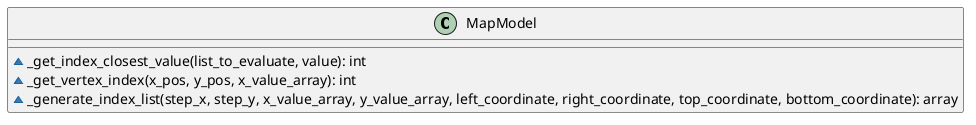 @startuml

class MapModel{

    ~ _get_index_closest_value(list_to_evaluate, value): int
    ~ _get_vertex_index(x_pos, y_pos, x_value_array): int
    ~ _generate_index_list(step_x, step_y, x_value_array, y_value_array, left_coordinate, right_coordinate, top_coordinate, bottom_coordinate): array
}

@enduml